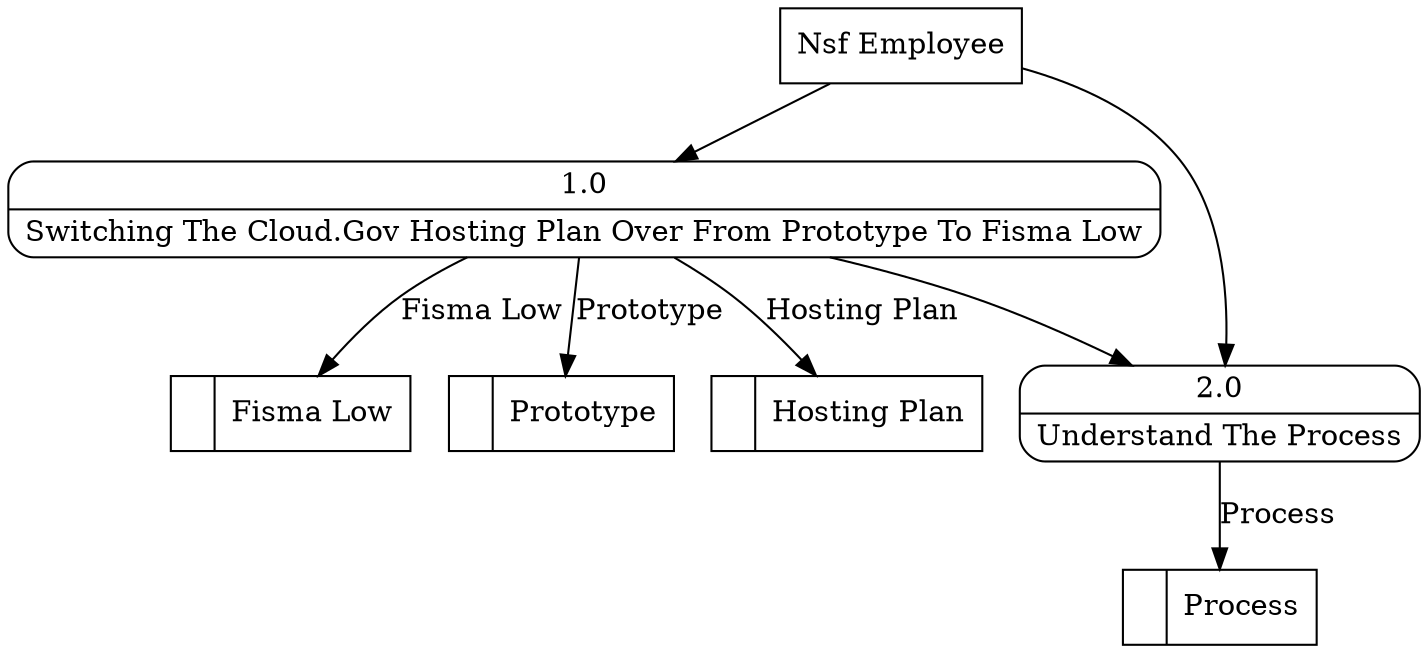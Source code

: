 digraph dfd2{ 
node[shape=record]
200 [label="<f0>  |<f1> Fisma Low " ];
201 [label="<f0>  |<f1> Prototype " ];
202 [label="<f0>  |<f1> Process " ];
203 [label="<f0>  |<f1> Hosting Plan " ];
204 [label="Nsf Employee" shape=box];
205 [label="{<f0> 1.0|<f1> Switching The Cloud.Gov Hosting Plan Over From Prototype To Fisma Low }" shape=Mrecord];
206 [label="{<f0> 2.0|<f1> Understand The Process }" shape=Mrecord];
204 -> 205
204 -> 206
205 -> 206
205 -> 203 [label="Hosting Plan"]
205 -> 201 [label="Prototype"]
205 -> 200 [label="Fisma Low"]
206 -> 202 [label="Process"]
}